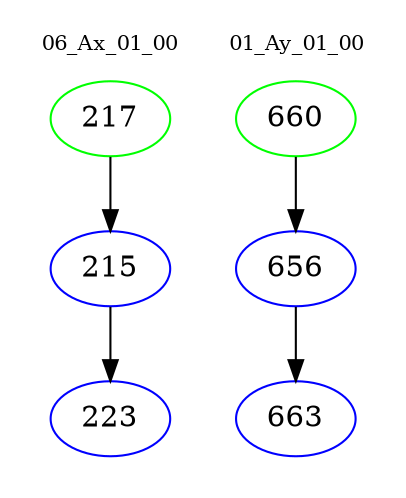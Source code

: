 digraph{
subgraph cluster_0 {
color = white
label = "06_Ax_01_00";
fontsize=10;
T0_217 [label="217", color="green"]
T0_217 -> T0_215 [color="black"]
T0_215 [label="215", color="blue"]
T0_215 -> T0_223 [color="black"]
T0_223 [label="223", color="blue"]
}
subgraph cluster_1 {
color = white
label = "01_Ay_01_00";
fontsize=10;
T1_660 [label="660", color="green"]
T1_660 -> T1_656 [color="black"]
T1_656 [label="656", color="blue"]
T1_656 -> T1_663 [color="black"]
T1_663 [label="663", color="blue"]
}
}
